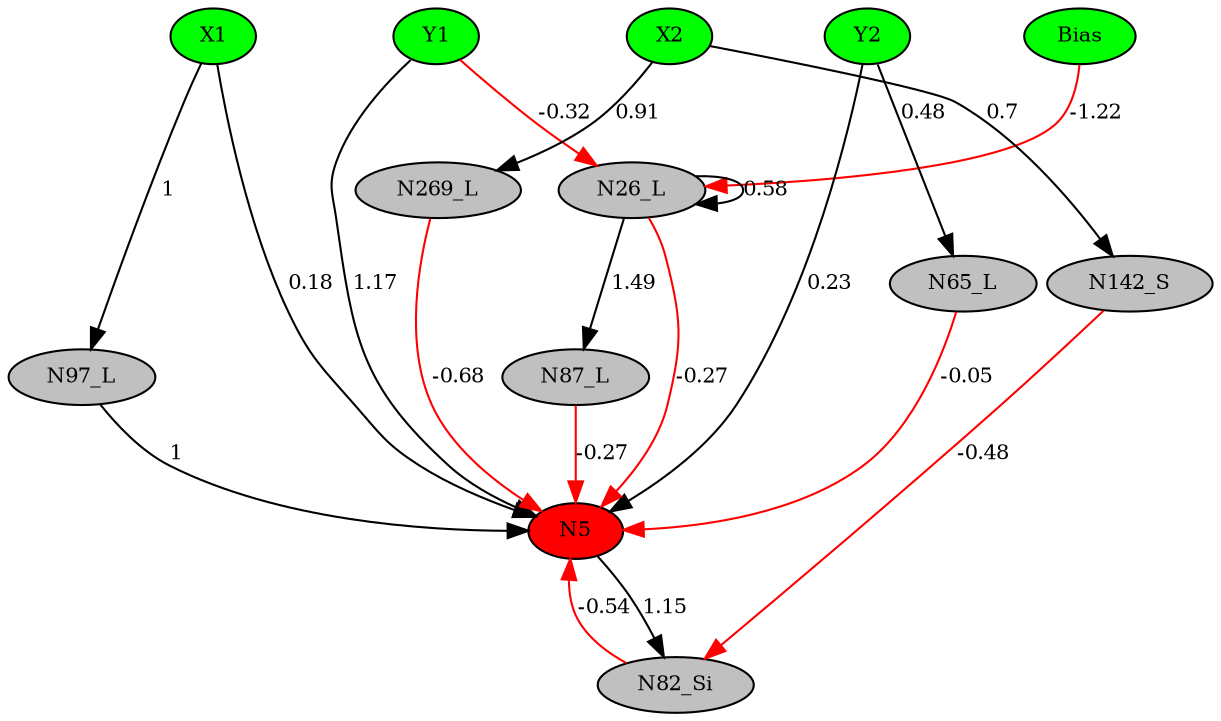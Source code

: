 digraph g { 
N0 [shape=ellipse, label=Bias,fontsize=10,height=0.1,width=0.1,style=filled,fillcolor=green]
N1[shape=ellipse label=X1,fontsize=10,height=0.1,width=0.1,style=filled,fillcolor=green]
N2[shape=ellipse label=Y1,fontsize=10,height=0.1,width=0.1,style=filled,fillcolor=green]
N3[shape=ellipse label=X2,fontsize=10,height=0.1,width=0.1,style=filled,fillcolor=green]
N4[shape=ellipse label=Y2,fontsize=10,height=0.1,width=0.1,style=filled,fillcolor=green]
N5[shape=ellipse,fontsize = 10, height = 0.1, width = 0.1, style = filled, fillcolor = red]
N26[shape=ellipse, label=N26_L,fontsize=10,height=0.1,width=0.1,style=filled,fillcolor=gray]
N65[shape=ellipse, label=N65_L,fontsize=10,height=0.1,width=0.1,style=filled,fillcolor=gray]
N82[shape=ellipse, label=N82_Si,fontsize=10,height=0.1,width=0.1,style=filled,fillcolor=gray]
N87[shape=ellipse, label=N87_L,fontsize=10,height=0.1,width=0.1,style=filled,fillcolor=gray]
N97[shape=ellipse, label=N97_L,fontsize=10,height=0.1,width=0.1,style=filled,fillcolor=gray]
N142[shape=ellipse, label=N142_S,fontsize=10,height=0.1,width=0.1,style=filled,fillcolor=gray]
N269[shape=ellipse, label=N269_L,fontsize=10,height=0.1,width=0.1,style=filled,fillcolor=gray]
N1 -> N5 [color=black] [ label=0.18,fontsize=10]
N2 -> N5 [color=black] [ label=1.17,fontsize=10]
N4 -> N5 [color=black] [ label=0.23,fontsize=10]
N0 -> N26 [color=red] [arrowType=inv][ label=-1.22,fontsize=10]
N26 -> N5 [color=red] [arrowType=inv][ label=-0.27,fontsize=10]
N26 -> N26 [color=black] [ label=0.58,fontsize=10]
N4 -> N65 [color=black] [ label=0.48,fontsize=10]
N65 -> N5 [color=red] [arrowType=inv][ label=-0.05,fontsize=10]
N2 -> N26 [color=red] [arrowType=inv][ label=-0.32,fontsize=10]
N82 -> N5 [color=red] [arrowType=inv][ label=-0.54,fontsize=10]
N26 -> N87 [color=black] [ label=1.49,fontsize=10]
N87 -> N5 [color=red] [arrowType=inv][ label=-0.27,fontsize=10]
N1 -> N97 [color=black] [ label=1,fontsize=10]
N97 -> N5 [color=black] [ label=1,fontsize=10]
N3 -> N142 [color=black] [ label=0.7,fontsize=10]
N142 -> N82 [color=red] [arrowType=inv][ label=-0.48,fontsize=10]
N3 -> N269 [color=black] [ label=0.91,fontsize=10]
N269 -> N5 [color=red] [arrowType=inv][ label=-0.68,fontsize=10]
N5 -> N82 [color=black] [ label=1.15,fontsize=10]
 { rank=same; 
N5
 } 
 { rank=same; 
N1 ->N2 ->N3 ->N4 ->N0 [style=invis]
 } 
}
